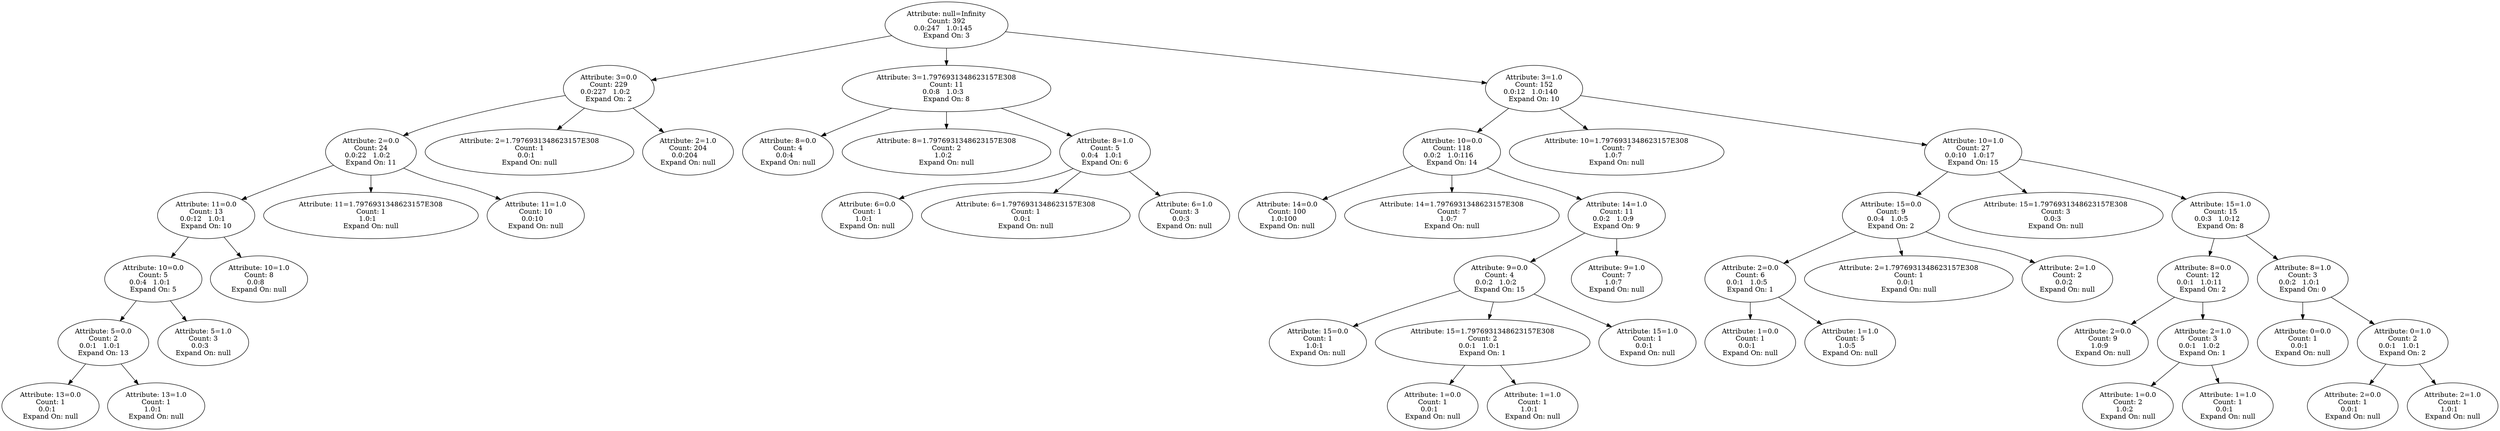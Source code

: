 digraph voting {
decisionDecisionNode3d9360e2[label="Attribute: null=Infinity
Count: 392
0.0:247   1.0:145   
Expand On: 3"];decisionDecisionNode3d9360e2 -> decisionDecisionNode16bdb503;
decisionDecisionNode16bdb503[label="Attribute: 3=0.0
Count: 229
0.0:227   1.0:2   
Expand On: 2"];decisionDecisionNode16bdb503 -> decisionDecisionNodeb6e39f;
decisionDecisionNodeb6e39f[label="Attribute: 2=0.0
Count: 24
0.0:22   1.0:2   
Expand On: 11"];decisionDecisionNodeb6e39f -> decisionDecisionNode6719dc16;
decisionDecisionNode6719dc16[label="Attribute: 11=0.0
Count: 13
0.0:12   1.0:1   
Expand On: 10"];decisionDecisionNode6719dc16 -> decisionDecisionNode52c05d3b;
decisionDecisionNode52c05d3b[label="Attribute: 10=0.0
Count: 5
0.0:4   1.0:1   
Expand On: 5"];decisionDecisionNode52c05d3b -> decisionDecisionNode5328f6ee;
decisionDecisionNode5328f6ee[label="Attribute: 5=0.0
Count: 2
0.0:1   1.0:1   
Expand On: 13"];decisionDecisionNode5328f6ee -> decisionDecisionNode266bade9;
decisionDecisionNode266bade9[label="Attribute: 13=0.0
Count: 1
0.0:1   
Expand On: null"];decisionDecisionNode5328f6ee -> decisionDecisionNode6766afb3;
decisionDecisionNode6766afb3[label="Attribute: 13=1.0
Count: 1
1.0:1   
Expand On: null"];decisionDecisionNode52c05d3b -> decisionDecisionNode69945ce;
decisionDecisionNode69945ce[label="Attribute: 5=1.0
Count: 3
0.0:3   
Expand On: null"];decisionDecisionNode6719dc16 -> decisionDecisionNode38b5dac4;
decisionDecisionNode38b5dac4[label="Attribute: 10=1.0
Count: 8
0.0:8   
Expand On: null"];decisionDecisionNodeb6e39f -> decisionDecisionNode2b2d96f2;
decisionDecisionNode2b2d96f2[label="Attribute: 11=1.7976931348623157E308
Count: 1
1.0:1   
Expand On: null"];decisionDecisionNodeb6e39f -> decisionDecisionNode3e110003;
decisionDecisionNode3e110003[label="Attribute: 11=1.0
Count: 10
0.0:10   
Expand On: null"];decisionDecisionNode16bdb503 -> decisionDecisionNode4e17e4ca;
decisionDecisionNode4e17e4ca[label="Attribute: 2=1.7976931348623157E308
Count: 1
0.0:1   
Expand On: null"];decisionDecisionNode16bdb503 -> decisionDecisionNode2adb1d4;
decisionDecisionNode2adb1d4[label="Attribute: 2=1.0
Count: 204
0.0:204   
Expand On: null"];decisionDecisionNode3d9360e2 -> decisionDecisionNode5975d6ab;
decisionDecisionNode5975d6ab[label="Attribute: 3=1.7976931348623157E308
Count: 11
0.0:8   1.0:3   
Expand On: 8"];decisionDecisionNode5975d6ab -> decisionDecisionNode4760a26f;
decisionDecisionNode4760a26f[label="Attribute: 8=0.0
Count: 4
0.0:4   
Expand On: null"];decisionDecisionNode5975d6ab -> decisionDecisionNode19484a05;
decisionDecisionNode19484a05[label="Attribute: 8=1.7976931348623157E308
Count: 2
1.0:2   
Expand On: null"];decisionDecisionNode5975d6ab -> decisionDecisionNode58f39b3a;
decisionDecisionNode58f39b3a[label="Attribute: 8=1.0
Count: 5
0.0:4   1.0:1   
Expand On: 6"];decisionDecisionNode58f39b3a -> decisionDecisionNode61542a75;
decisionDecisionNode61542a75[label="Attribute: 6=0.0
Count: 1
1.0:1   
Expand On: null"];decisionDecisionNode58f39b3a -> decisionDecisionNode5caf993e;
decisionDecisionNode5caf993e[label="Attribute: 6=1.7976931348623157E308
Count: 1
0.0:1   
Expand On: null"];decisionDecisionNode58f39b3a -> decisionDecisionNodec75e4fc;
decisionDecisionNodec75e4fc[label="Attribute: 6=1.0
Count: 3
0.0:3   
Expand On: null"];decisionDecisionNode3d9360e2 -> decisionDecisionNode100c62c8;
decisionDecisionNode100c62c8[label="Attribute: 3=1.0
Count: 152
0.0:12   1.0:140   
Expand On: 10"];decisionDecisionNode100c62c8 -> decisionDecisionNode1d2940b3;
decisionDecisionNode1d2940b3[label="Attribute: 10=0.0
Count: 118
0.0:2   1.0:116   
Expand On: 14"];decisionDecisionNode1d2940b3 -> decisionDecisionNode7f56b6b9;
decisionDecisionNode7f56b6b9[label="Attribute: 14=0.0
Count: 100
1.0:100   
Expand On: null"];decisionDecisionNode1d2940b3 -> decisionDecisionNode15f66cff;
decisionDecisionNode15f66cff[label="Attribute: 14=1.7976931348623157E308
Count: 7
1.0:7   
Expand On: null"];decisionDecisionNode1d2940b3 -> decisionDecisionNode656de49c;
decisionDecisionNode656de49c[label="Attribute: 14=1.0
Count: 11
0.0:2   1.0:9   
Expand On: 9"];decisionDecisionNode656de49c -> decisionDecisionNode11bbf1ca;
decisionDecisionNode11bbf1ca[label="Attribute: 9=0.0
Count: 4
0.0:2   1.0:2   
Expand On: 15"];decisionDecisionNode11bbf1ca -> decisionDecisionNode49ff0dde;
decisionDecisionNode49ff0dde[label="Attribute: 15=0.0
Count: 1
1.0:1   
Expand On: null"];decisionDecisionNode11bbf1ca -> decisionDecisionNode7e78fc6;
decisionDecisionNode7e78fc6[label="Attribute: 15=1.7976931348623157E308
Count: 2
0.0:1   1.0:1   
Expand On: 1"];decisionDecisionNode7e78fc6 -> decisionDecisionNode73901437;
decisionDecisionNode73901437[label="Attribute: 1=0.0
Count: 1
0.0:1   
Expand On: null"];decisionDecisionNode7e78fc6 -> decisionDecisionNode781f6226;
decisionDecisionNode781f6226[label="Attribute: 1=1.0
Count: 1
1.0:1   
Expand On: null"];decisionDecisionNode11bbf1ca -> decisionDecisionNode5464ea66;
decisionDecisionNode5464ea66[label="Attribute: 15=1.0
Count: 1
0.0:1   
Expand On: null"];decisionDecisionNode656de49c -> decisionDecisionNode2d58f9d3;
decisionDecisionNode2d58f9d3[label="Attribute: 9=1.0
Count: 7
1.0:7   
Expand On: null"];decisionDecisionNode100c62c8 -> decisionDecisionNode2c79a2e7;
decisionDecisionNode2c79a2e7[label="Attribute: 10=1.7976931348623157E308
Count: 7
1.0:7   
Expand On: null"];decisionDecisionNode100c62c8 -> decisionDecisionNode65b60280;
decisionDecisionNode65b60280[label="Attribute: 10=1.0
Count: 27
0.0:10   1.0:17   
Expand On: 15"];decisionDecisionNode65b60280 -> decisionDecisionNode105e55ab;
decisionDecisionNode105e55ab[label="Attribute: 15=0.0
Count: 9
0.0:4   1.0:5   
Expand On: 2"];decisionDecisionNode105e55ab -> decisionDecisionNode214a55f2;
decisionDecisionNode214a55f2[label="Attribute: 2=0.0
Count: 6
0.0:1   1.0:5   
Expand On: 1"];decisionDecisionNode214a55f2 -> decisionDecisionNode175093f1;
decisionDecisionNode175093f1[label="Attribute: 1=0.0
Count: 1
0.0:1   
Expand On: null"];decisionDecisionNode214a55f2 -> decisionDecisionNode2b20bf2c;
decisionDecisionNode2b20bf2c[label="Attribute: 1=1.0
Count: 5
1.0:5   
Expand On: null"];decisionDecisionNode105e55ab -> decisionDecisionNode72e6f7d2;
decisionDecisionNode72e6f7d2[label="Attribute: 2=1.7976931348623157E308
Count: 1
0.0:1   
Expand On: null"];decisionDecisionNode105e55ab -> decisionDecisionNode199836ed;
decisionDecisionNode199836ed[label="Attribute: 2=1.0
Count: 2
0.0:2   
Expand On: null"];decisionDecisionNode65b60280 -> decisionDecisionNode583e0ebb;
decisionDecisionNode583e0ebb[label="Attribute: 15=1.7976931348623157E308
Count: 3
0.0:3   
Expand On: null"];decisionDecisionNode65b60280 -> decisionDecisionNode5239443f;
decisionDecisionNode5239443f[label="Attribute: 15=1.0
Count: 15
0.0:3   1.0:12   
Expand On: 8"];decisionDecisionNode5239443f -> decisionDecisionNode2dafae45;
decisionDecisionNode2dafae45[label="Attribute: 8=0.0
Count: 12
0.0:1   1.0:11   
Expand On: 2"];decisionDecisionNode2dafae45 -> decisionDecisionNode68da4b71;
decisionDecisionNode68da4b71[label="Attribute: 2=0.0
Count: 9
1.0:9   
Expand On: null"];decisionDecisionNode2dafae45 -> decisionDecisionNode538f1d7e;
decisionDecisionNode538f1d7e[label="Attribute: 2=1.0
Count: 3
0.0:1   1.0:2   
Expand On: 1"];decisionDecisionNode538f1d7e -> decisionDecisionNode58d9660d;
decisionDecisionNode58d9660d[label="Attribute: 1=0.0
Count: 2
1.0:2   
Expand On: null"];decisionDecisionNode538f1d7e -> decisionDecisionNode28bb0d0d;
decisionDecisionNode28bb0d0d[label="Attribute: 1=1.0
Count: 1
0.0:1   
Expand On: null"];decisionDecisionNode5239443f -> decisionDecisionNode1055e55f;
decisionDecisionNode1055e55f[label="Attribute: 8=1.0
Count: 3
0.0:2   1.0:1   
Expand On: 0"];decisionDecisionNode1055e55f -> decisionDecisionNode7745c859;
decisionDecisionNode7745c859[label="Attribute: 0=0.0
Count: 1
0.0:1   
Expand On: null"];decisionDecisionNode1055e55f -> decisionDecisionNode664883c;
decisionDecisionNode664883c[label="Attribute: 0=1.0
Count: 2
0.0:1   1.0:1   
Expand On: 2"];decisionDecisionNode664883c -> decisionDecisionNode322c1e6b;
decisionDecisionNode322c1e6b[label="Attribute: 2=0.0
Count: 1
0.0:1   
Expand On: null"];decisionDecisionNode664883c -> decisionDecisionNode6e811c88;
decisionDecisionNode6e811c88[label="Attribute: 2=1.0
Count: 1
1.0:1   
Expand On: null"];
}